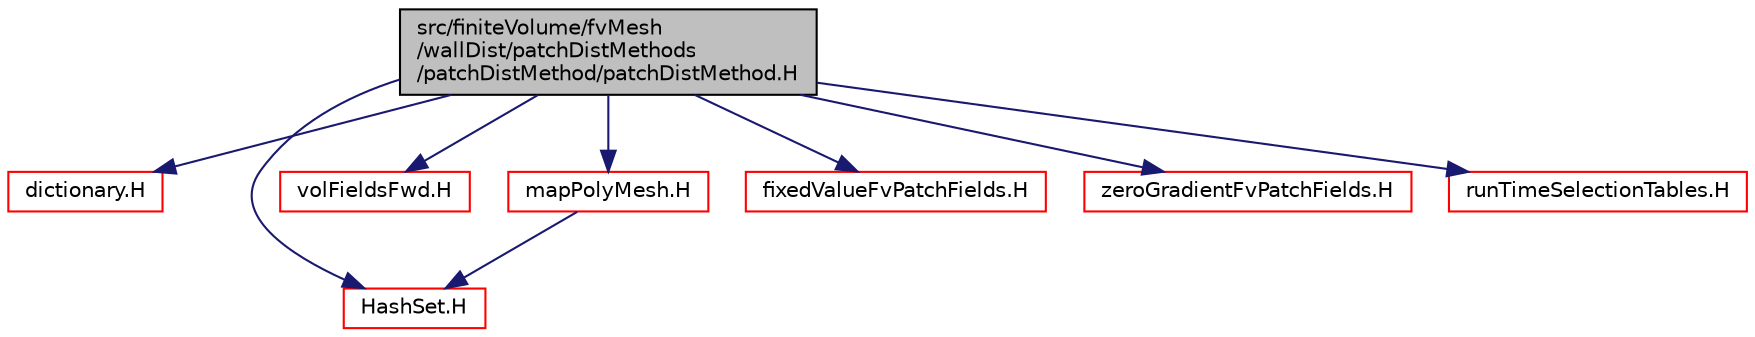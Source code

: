 digraph "src/finiteVolume/fvMesh/wallDist/patchDistMethods/patchDistMethod/patchDistMethod.H"
{
  bgcolor="transparent";
  edge [fontname="Helvetica",fontsize="10",labelfontname="Helvetica",labelfontsize="10"];
  node [fontname="Helvetica",fontsize="10",shape=record];
  Node0 [label="src/finiteVolume/fvMesh\l/wallDist/patchDistMethods\l/patchDistMethod/patchDistMethod.H",height=0.2,width=0.4,color="black", fillcolor="grey75", style="filled", fontcolor="black"];
  Node0 -> Node1 [color="midnightblue",fontsize="10",style="solid",fontname="Helvetica"];
  Node1 [label="dictionary.H",height=0.2,width=0.4,color="red",URL="$a09506.html"];
  Node0 -> Node85 [color="midnightblue",fontsize="10",style="solid",fontname="Helvetica"];
  Node85 [label="HashSet.H",height=0.2,width=0.4,color="red",URL="$a09173.html"];
  Node0 -> Node87 [color="midnightblue",fontsize="10",style="solid",fontname="Helvetica"];
  Node87 [label="volFieldsFwd.H",height=0.2,width=0.4,color="red",URL="$a02915.html"];
  Node0 -> Node112 [color="midnightblue",fontsize="10",style="solid",fontname="Helvetica"];
  Node112 [label="mapPolyMesh.H",height=0.2,width=0.4,color="red",URL="$a12365.html"];
  Node112 -> Node85 [color="midnightblue",fontsize="10",style="solid",fontname="Helvetica"];
  Node0 -> Node149 [color="midnightblue",fontsize="10",style="solid",fontname="Helvetica"];
  Node149 [label="fixedValueFvPatchFields.H",height=0.2,width=0.4,color="red",URL="$a01619.html"];
  Node0 -> Node221 [color="midnightblue",fontsize="10",style="solid",fontname="Helvetica"];
  Node221 [label="zeroGradientFvPatchFields.H",height=0.2,width=0.4,color="red",URL="$a01682.html"];
  Node0 -> Node68 [color="midnightblue",fontsize="10",style="solid",fontname="Helvetica"];
  Node68 [label="runTimeSelectionTables.H",height=0.2,width=0.4,color="red",URL="$a09992.html",tooltip="Macros to ease declaration of run-time selection tables. "];
}
